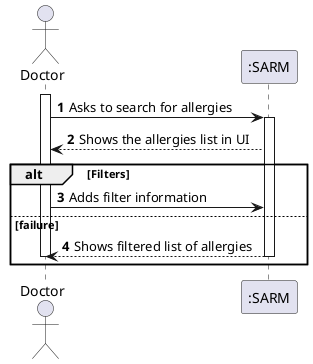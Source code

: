 @startuml
'https://plantuml.com/sequence-diagram

autonumber


actor "Doctor" as admin

participant ":SARM" as sys

activate admin

admin -> sys : Asks to search for allergies

activate sys

sys --> admin : Shows the allergies list in UI


alt Filters

admin -> sys : Adds filter information

else failure

sys --> admin : Shows filtered list of allergies

deactivate sys
deactivate admin

end

@enduml